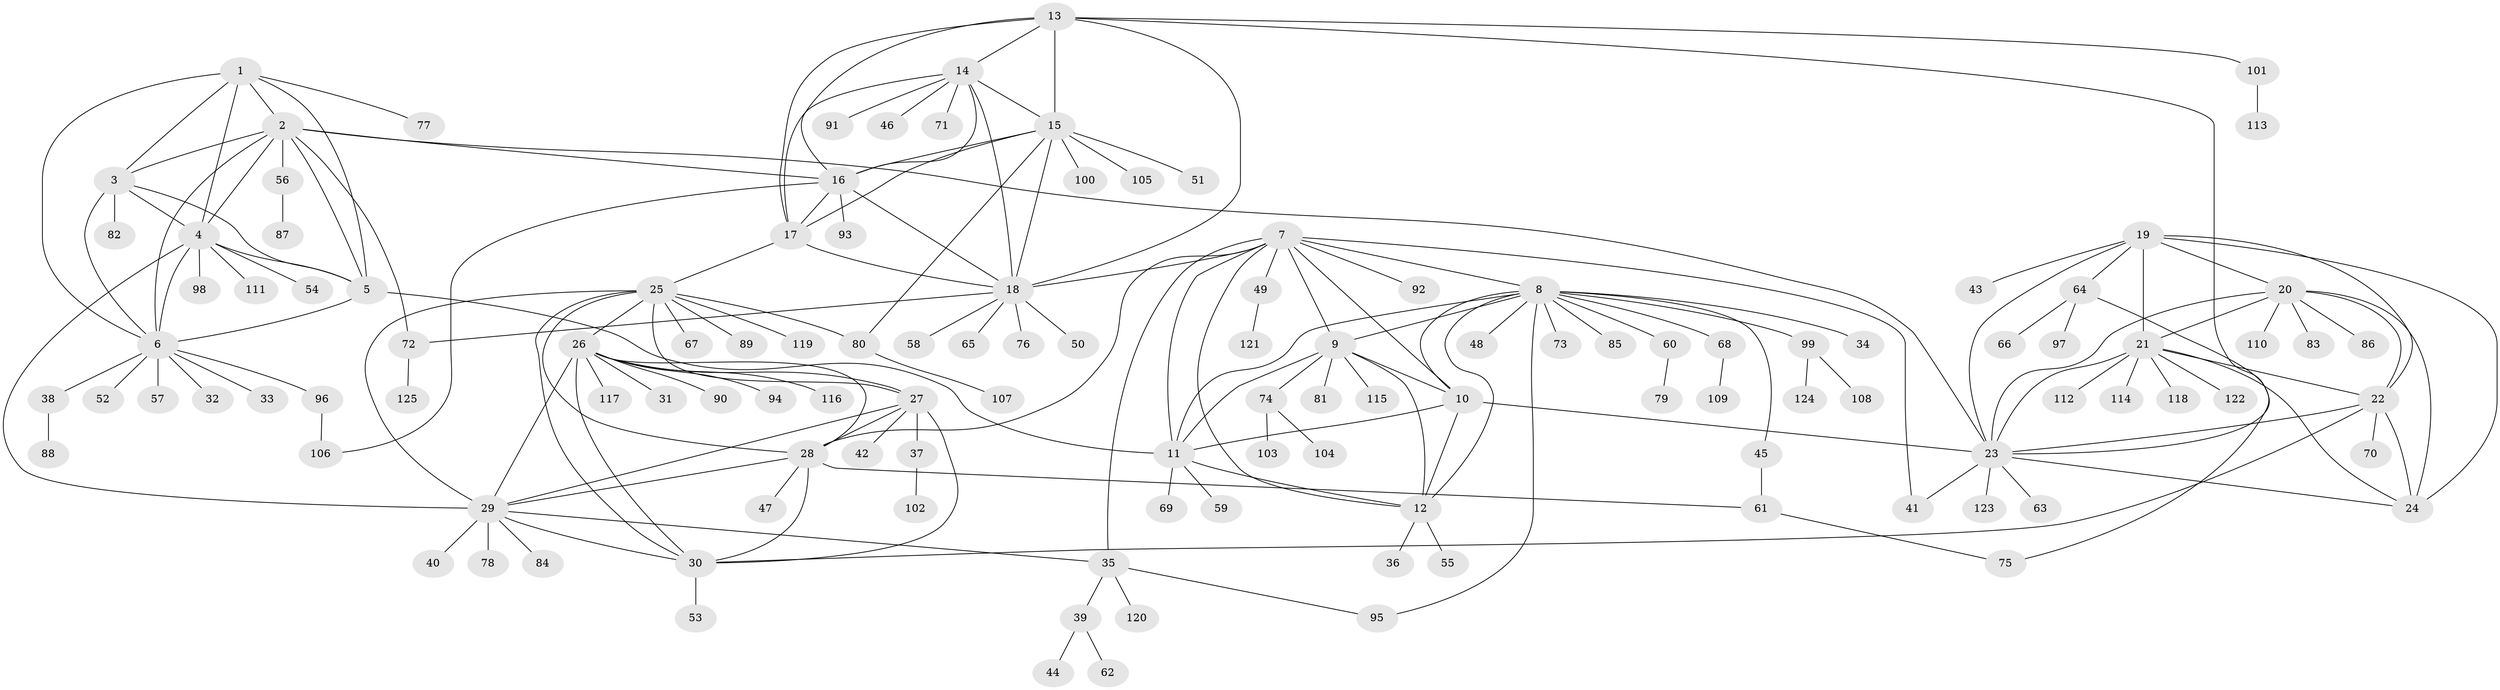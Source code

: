 // coarse degree distribution, {9: 0.031746031746031744, 1: 0.5714285714285714, 7: 0.06349206349206349, 6: 0.06349206349206349, 11: 0.015873015873015872, 4: 0.07936507936507936, 3: 0.031746031746031744, 5: 0.047619047619047616, 8: 0.015873015873015872, 2: 0.06349206349206349, 10: 0.015873015873015872}
// Generated by graph-tools (version 1.1) at 2025/37/03/04/25 23:37:40]
// undirected, 125 vertices, 188 edges
graph export_dot {
  node [color=gray90,style=filled];
  1;
  2;
  3;
  4;
  5;
  6;
  7;
  8;
  9;
  10;
  11;
  12;
  13;
  14;
  15;
  16;
  17;
  18;
  19;
  20;
  21;
  22;
  23;
  24;
  25;
  26;
  27;
  28;
  29;
  30;
  31;
  32;
  33;
  34;
  35;
  36;
  37;
  38;
  39;
  40;
  41;
  42;
  43;
  44;
  45;
  46;
  47;
  48;
  49;
  50;
  51;
  52;
  53;
  54;
  55;
  56;
  57;
  58;
  59;
  60;
  61;
  62;
  63;
  64;
  65;
  66;
  67;
  68;
  69;
  70;
  71;
  72;
  73;
  74;
  75;
  76;
  77;
  78;
  79;
  80;
  81;
  82;
  83;
  84;
  85;
  86;
  87;
  88;
  89;
  90;
  91;
  92;
  93;
  94;
  95;
  96;
  97;
  98;
  99;
  100;
  101;
  102;
  103;
  104;
  105;
  106;
  107;
  108;
  109;
  110;
  111;
  112;
  113;
  114;
  115;
  116;
  117;
  118;
  119;
  120;
  121;
  122;
  123;
  124;
  125;
  1 -- 2;
  1 -- 3;
  1 -- 4;
  1 -- 5;
  1 -- 6;
  1 -- 77;
  2 -- 3;
  2 -- 4;
  2 -- 5;
  2 -- 6;
  2 -- 16;
  2 -- 23;
  2 -- 56;
  2 -- 72;
  3 -- 4;
  3 -- 5;
  3 -- 6;
  3 -- 82;
  4 -- 5;
  4 -- 6;
  4 -- 29;
  4 -- 54;
  4 -- 98;
  4 -- 111;
  5 -- 6;
  5 -- 11;
  6 -- 32;
  6 -- 33;
  6 -- 38;
  6 -- 52;
  6 -- 57;
  6 -- 96;
  7 -- 8;
  7 -- 9;
  7 -- 10;
  7 -- 11;
  7 -- 12;
  7 -- 18;
  7 -- 28;
  7 -- 35;
  7 -- 41;
  7 -- 49;
  7 -- 92;
  8 -- 9;
  8 -- 10;
  8 -- 11;
  8 -- 12;
  8 -- 34;
  8 -- 45;
  8 -- 48;
  8 -- 60;
  8 -- 68;
  8 -- 73;
  8 -- 85;
  8 -- 95;
  8 -- 99;
  9 -- 10;
  9 -- 11;
  9 -- 12;
  9 -- 74;
  9 -- 81;
  9 -- 115;
  10 -- 11;
  10 -- 12;
  10 -- 23;
  11 -- 12;
  11 -- 59;
  11 -- 69;
  12 -- 36;
  12 -- 55;
  13 -- 14;
  13 -- 15;
  13 -- 16;
  13 -- 17;
  13 -- 18;
  13 -- 23;
  13 -- 101;
  14 -- 15;
  14 -- 16;
  14 -- 17;
  14 -- 18;
  14 -- 46;
  14 -- 71;
  14 -- 91;
  15 -- 16;
  15 -- 17;
  15 -- 18;
  15 -- 51;
  15 -- 80;
  15 -- 100;
  15 -- 105;
  16 -- 17;
  16 -- 18;
  16 -- 93;
  16 -- 106;
  17 -- 18;
  17 -- 25;
  18 -- 50;
  18 -- 58;
  18 -- 65;
  18 -- 72;
  18 -- 76;
  19 -- 20;
  19 -- 21;
  19 -- 22;
  19 -- 23;
  19 -- 24;
  19 -- 43;
  19 -- 64;
  20 -- 21;
  20 -- 22;
  20 -- 23;
  20 -- 24;
  20 -- 83;
  20 -- 86;
  20 -- 110;
  21 -- 22;
  21 -- 23;
  21 -- 24;
  21 -- 112;
  21 -- 114;
  21 -- 118;
  21 -- 122;
  22 -- 23;
  22 -- 24;
  22 -- 30;
  22 -- 70;
  23 -- 24;
  23 -- 41;
  23 -- 63;
  23 -- 123;
  25 -- 26;
  25 -- 27;
  25 -- 28;
  25 -- 29;
  25 -- 30;
  25 -- 67;
  25 -- 80;
  25 -- 89;
  25 -- 119;
  26 -- 27;
  26 -- 28;
  26 -- 29;
  26 -- 30;
  26 -- 31;
  26 -- 90;
  26 -- 94;
  26 -- 116;
  26 -- 117;
  27 -- 28;
  27 -- 29;
  27 -- 30;
  27 -- 37;
  27 -- 42;
  28 -- 29;
  28 -- 30;
  28 -- 47;
  28 -- 61;
  29 -- 30;
  29 -- 35;
  29 -- 40;
  29 -- 78;
  29 -- 84;
  30 -- 53;
  35 -- 39;
  35 -- 95;
  35 -- 120;
  37 -- 102;
  38 -- 88;
  39 -- 44;
  39 -- 62;
  45 -- 61;
  49 -- 121;
  56 -- 87;
  60 -- 79;
  61 -- 75;
  64 -- 66;
  64 -- 75;
  64 -- 97;
  68 -- 109;
  72 -- 125;
  74 -- 103;
  74 -- 104;
  80 -- 107;
  96 -- 106;
  99 -- 108;
  99 -- 124;
  101 -- 113;
}

